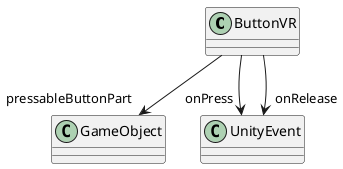 @startuml
class ButtonVR {
}
'MonoBehaviour <|-- ButtonVR
ButtonVR --> "pressableButtonPart" GameObject
ButtonVR --> "onPress" UnityEvent
ButtonVR --> "onRelease" UnityEvent
@enduml
